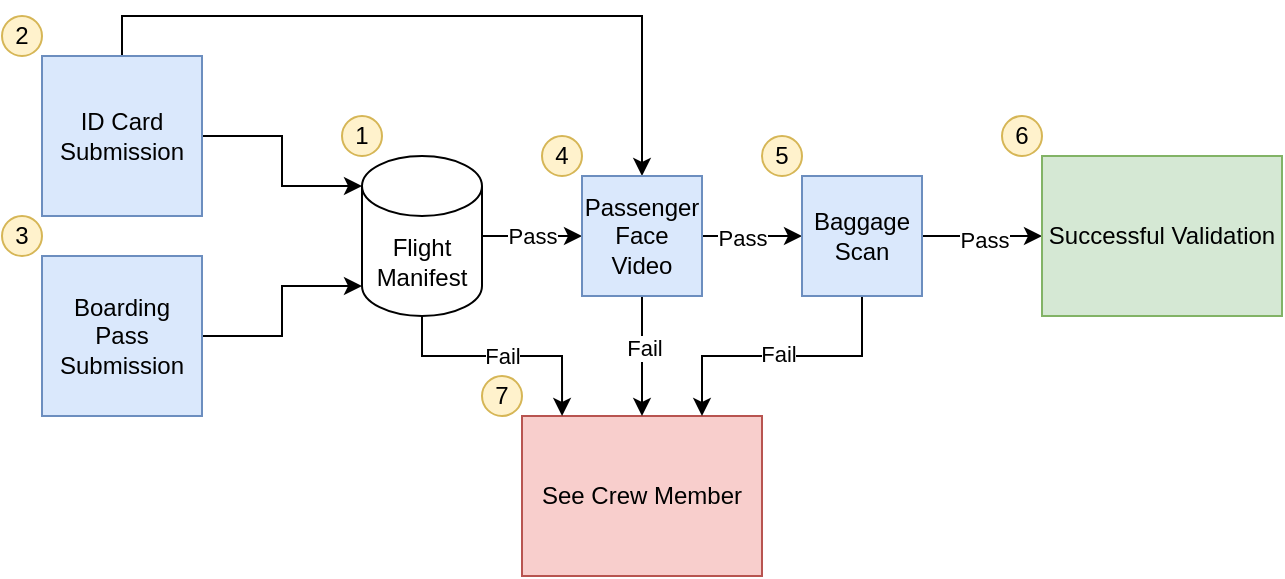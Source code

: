 <mxfile version="20.8.21" type="device"><diagram name="Page-1" id="gPrme_5In496sbfWNDpR"><mxGraphModel dx="794" dy="445" grid="1" gridSize="10" guides="1" tooltips="1" connect="1" arrows="1" fold="1" page="1" pageScale="1" pageWidth="850" pageHeight="1100" math="0" shadow="0"><root><mxCell id="0"/><mxCell id="1" parent="0"/><mxCell id="DZ4J9dA0DFehRYJ2xJ4B-1" value="See Crew Member" style="rounded=0;whiteSpace=wrap;html=1;fillColor=#f8cecc;strokeColor=#b85450;" vertex="1" parent="1"><mxGeometry x="280" y="220" width="120" height="80" as="geometry"/></mxCell><mxCell id="DZ4J9dA0DFehRYJ2xJ4B-13" value="Pass" style="edgeStyle=orthogonalEdgeStyle;rounded=0;orthogonalLoop=1;jettySize=auto;html=1;" edge="1" parent="1" source="DZ4J9dA0DFehRYJ2xJ4B-2" target="DZ4J9dA0DFehRYJ2xJ4B-12"><mxGeometry relative="1" as="geometry"/></mxCell><mxCell id="DZ4J9dA0DFehRYJ2xJ4B-19" value="Fail" style="edgeStyle=orthogonalEdgeStyle;rounded=0;orthogonalLoop=1;jettySize=auto;html=1;entryX=0.167;entryY=0;entryDx=0;entryDy=0;entryPerimeter=0;" edge="1" parent="1" source="DZ4J9dA0DFehRYJ2xJ4B-2" target="DZ4J9dA0DFehRYJ2xJ4B-1"><mxGeometry relative="1" as="geometry"><Array as="points"><mxPoint x="230" y="190"/><mxPoint x="300" y="190"/></Array></mxGeometry></mxCell><mxCell id="DZ4J9dA0DFehRYJ2xJ4B-2" value="Flight&lt;br&gt;Manifest" style="shape=cylinder3;whiteSpace=wrap;html=1;boundedLbl=1;backgroundOutline=1;size=15;" vertex="1" parent="1"><mxGeometry x="200" y="90" width="60" height="80" as="geometry"/></mxCell><mxCell id="DZ4J9dA0DFehRYJ2xJ4B-5" style="edgeStyle=orthogonalEdgeStyle;rounded=0;orthogonalLoop=1;jettySize=auto;html=1;entryX=0;entryY=0;entryDx=0;entryDy=15;entryPerimeter=0;" edge="1" parent="1" source="DZ4J9dA0DFehRYJ2xJ4B-3" target="DZ4J9dA0DFehRYJ2xJ4B-2"><mxGeometry relative="1" as="geometry"><Array as="points"><mxPoint x="160" y="80"/><mxPoint x="160" y="105"/></Array></mxGeometry></mxCell><mxCell id="DZ4J9dA0DFehRYJ2xJ4B-14" style="edgeStyle=orthogonalEdgeStyle;rounded=0;orthogonalLoop=1;jettySize=auto;html=1;entryX=0.5;entryY=0;entryDx=0;entryDy=0;" edge="1" parent="1" source="DZ4J9dA0DFehRYJ2xJ4B-3" target="DZ4J9dA0DFehRYJ2xJ4B-12"><mxGeometry relative="1" as="geometry"><Array as="points"><mxPoint x="80" y="20"/><mxPoint x="340" y="20"/></Array></mxGeometry></mxCell><mxCell id="DZ4J9dA0DFehRYJ2xJ4B-3" value="ID Card Submission" style="whiteSpace=wrap;html=1;aspect=fixed;fillColor=#dae8fc;strokeColor=#6c8ebf;" vertex="1" parent="1"><mxGeometry x="40" y="40" width="80" height="80" as="geometry"/></mxCell><mxCell id="DZ4J9dA0DFehRYJ2xJ4B-6" style="edgeStyle=orthogonalEdgeStyle;rounded=0;orthogonalLoop=1;jettySize=auto;html=1;entryX=0;entryY=1;entryDx=0;entryDy=-15;entryPerimeter=0;" edge="1" parent="1" source="DZ4J9dA0DFehRYJ2xJ4B-4" target="DZ4J9dA0DFehRYJ2xJ4B-2"><mxGeometry relative="1" as="geometry"/></mxCell><mxCell id="DZ4J9dA0DFehRYJ2xJ4B-4" value="Boarding Pass Submission" style="whiteSpace=wrap;html=1;aspect=fixed;fillColor=#dae8fc;strokeColor=#6c8ebf;" vertex="1" parent="1"><mxGeometry x="40" y="140" width="80" height="80" as="geometry"/></mxCell><mxCell id="DZ4J9dA0DFehRYJ2xJ4B-9" value="1" style="ellipse;whiteSpace=wrap;html=1;fillColor=#fff2cc;strokeColor=#d6b656;" vertex="1" parent="1"><mxGeometry x="190" y="70" width="20" height="20" as="geometry"/></mxCell><mxCell id="DZ4J9dA0DFehRYJ2xJ4B-10" value="2" style="ellipse;whiteSpace=wrap;html=1;fillColor=#fff2cc;strokeColor=#d6b656;" vertex="1" parent="1"><mxGeometry x="20" y="20" width="20" height="20" as="geometry"/></mxCell><mxCell id="DZ4J9dA0DFehRYJ2xJ4B-11" value="3" style="ellipse;whiteSpace=wrap;html=1;fillColor=#fff2cc;strokeColor=#d6b656;" vertex="1" parent="1"><mxGeometry x="20" y="120" width="20" height="20" as="geometry"/></mxCell><mxCell id="DZ4J9dA0DFehRYJ2xJ4B-17" value="" style="edgeStyle=orthogonalEdgeStyle;rounded=0;orthogonalLoop=1;jettySize=auto;html=1;" edge="1" parent="1" source="DZ4J9dA0DFehRYJ2xJ4B-12" target="DZ4J9dA0DFehRYJ2xJ4B-16"><mxGeometry relative="1" as="geometry"/></mxCell><mxCell id="DZ4J9dA0DFehRYJ2xJ4B-21" value="Pass" style="edgeLabel;html=1;align=center;verticalAlign=middle;resizable=0;points=[];" vertex="1" connectable="0" parent="DZ4J9dA0DFehRYJ2xJ4B-17"><mxGeometry x="-0.2" y="-1" relative="1" as="geometry"><mxPoint as="offset"/></mxGeometry></mxCell><mxCell id="DZ4J9dA0DFehRYJ2xJ4B-20" value="" style="edgeStyle=orthogonalEdgeStyle;rounded=0;orthogonalLoop=1;jettySize=auto;html=1;" edge="1" parent="1" source="DZ4J9dA0DFehRYJ2xJ4B-12" target="DZ4J9dA0DFehRYJ2xJ4B-1"><mxGeometry relative="1" as="geometry"/></mxCell><mxCell id="DZ4J9dA0DFehRYJ2xJ4B-26" value="Fail" style="edgeLabel;html=1;align=center;verticalAlign=middle;resizable=0;points=[];" vertex="1" connectable="0" parent="DZ4J9dA0DFehRYJ2xJ4B-20"><mxGeometry x="-0.133" y="1" relative="1" as="geometry"><mxPoint as="offset"/></mxGeometry></mxCell><mxCell id="DZ4J9dA0DFehRYJ2xJ4B-12" value="Passenger Face Video" style="whiteSpace=wrap;html=1;fillColor=#dae8fc;strokeColor=#6c8ebf;" vertex="1" parent="1"><mxGeometry x="310" y="100" width="60" height="60" as="geometry"/></mxCell><mxCell id="DZ4J9dA0DFehRYJ2xJ4B-15" value="4" style="ellipse;whiteSpace=wrap;html=1;fillColor=#fff2cc;strokeColor=#d6b656;" vertex="1" parent="1"><mxGeometry x="290" y="80" width="20" height="20" as="geometry"/></mxCell><mxCell id="DZ4J9dA0DFehRYJ2xJ4B-23" value="" style="edgeStyle=orthogonalEdgeStyle;rounded=0;orthogonalLoop=1;jettySize=auto;html=1;" edge="1" parent="1" source="DZ4J9dA0DFehRYJ2xJ4B-16" target="DZ4J9dA0DFehRYJ2xJ4B-22"><mxGeometry relative="1" as="geometry"/></mxCell><mxCell id="DZ4J9dA0DFehRYJ2xJ4B-24" value="Pass" style="edgeLabel;html=1;align=center;verticalAlign=middle;resizable=0;points=[];" vertex="1" connectable="0" parent="DZ4J9dA0DFehRYJ2xJ4B-23"><mxGeometry x="0.033" y="-2" relative="1" as="geometry"><mxPoint as="offset"/></mxGeometry></mxCell><mxCell id="DZ4J9dA0DFehRYJ2xJ4B-25" style="edgeStyle=orthogonalEdgeStyle;rounded=0;orthogonalLoop=1;jettySize=auto;html=1;entryX=0.75;entryY=0;entryDx=0;entryDy=0;" edge="1" parent="1" source="DZ4J9dA0DFehRYJ2xJ4B-16" target="DZ4J9dA0DFehRYJ2xJ4B-1"><mxGeometry relative="1" as="geometry"><Array as="points"><mxPoint x="450" y="190"/><mxPoint x="370" y="190"/></Array></mxGeometry></mxCell><mxCell id="DZ4J9dA0DFehRYJ2xJ4B-27" value="Fail" style="edgeLabel;html=1;align=center;verticalAlign=middle;resizable=0;points=[];" vertex="1" connectable="0" parent="DZ4J9dA0DFehRYJ2xJ4B-25"><mxGeometry x="0.029" y="-1" relative="1" as="geometry"><mxPoint as="offset"/></mxGeometry></mxCell><mxCell id="DZ4J9dA0DFehRYJ2xJ4B-16" value="Baggage Scan" style="whiteSpace=wrap;html=1;fillColor=#dae8fc;strokeColor=#6c8ebf;" vertex="1" parent="1"><mxGeometry x="420" y="100" width="60" height="60" as="geometry"/></mxCell><mxCell id="DZ4J9dA0DFehRYJ2xJ4B-18" value="5" style="ellipse;whiteSpace=wrap;html=1;fillColor=#fff2cc;strokeColor=#d6b656;" vertex="1" parent="1"><mxGeometry x="400" y="80" width="20" height="20" as="geometry"/></mxCell><mxCell id="DZ4J9dA0DFehRYJ2xJ4B-22" value="Successful Validation" style="rounded=0;whiteSpace=wrap;html=1;fillColor=#d5e8d4;strokeColor=#82b366;" vertex="1" parent="1"><mxGeometry x="540" y="90" width="120" height="80" as="geometry"/></mxCell><mxCell id="DZ4J9dA0DFehRYJ2xJ4B-28" value="6" style="ellipse;whiteSpace=wrap;html=1;fillColor=#fff2cc;strokeColor=#d6b656;" vertex="1" parent="1"><mxGeometry x="520" y="70" width="20" height="20" as="geometry"/></mxCell><mxCell id="DZ4J9dA0DFehRYJ2xJ4B-29" value="7" style="ellipse;whiteSpace=wrap;html=1;fillColor=#fff2cc;strokeColor=#d6b656;" vertex="1" parent="1"><mxGeometry x="260" y="200" width="20" height="20" as="geometry"/></mxCell></root></mxGraphModel></diagram></mxfile>